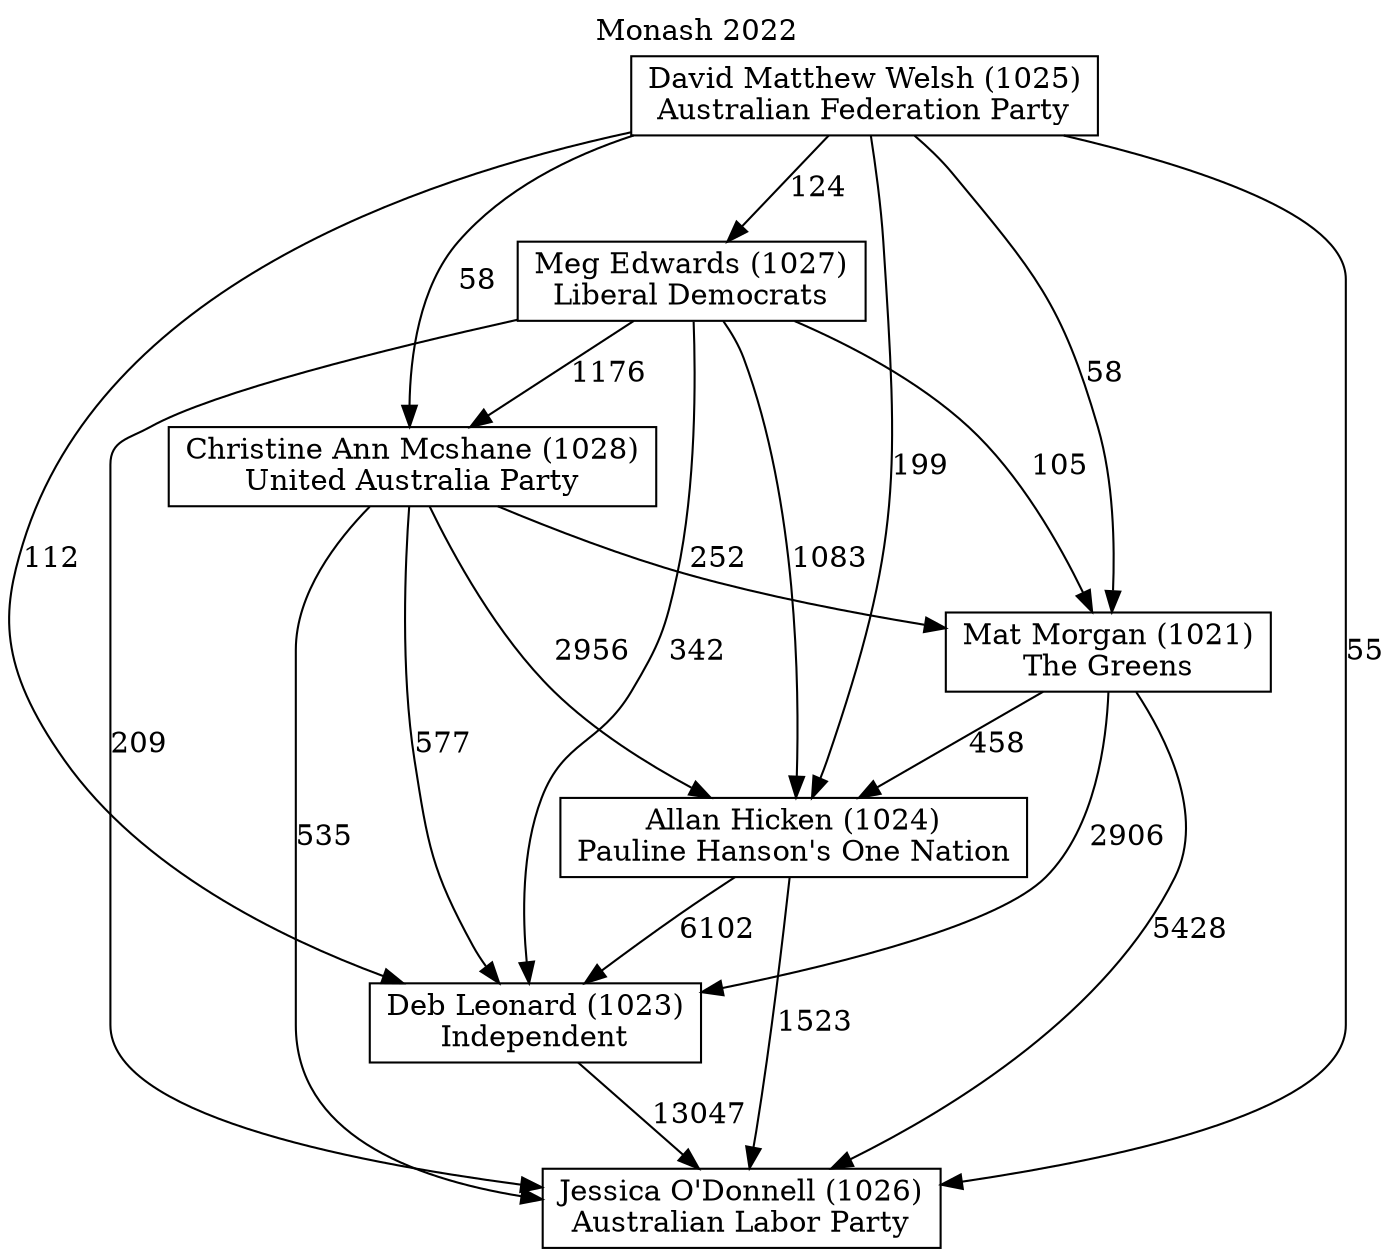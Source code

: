 // House preference flow
digraph "Jessica O'Donnell (1026)_Monash_2022" {
	graph [label="Monash 2022" labelloc=t mclimit=10]
	node [shape=box]
	"David Matthew Welsh (1025)" [label="David Matthew Welsh (1025)
Australian Federation Party"]
	"Meg Edwards (1027)" [label="Meg Edwards (1027)
Liberal Democrats"]
	"Mat Morgan (1021)" [label="Mat Morgan (1021)
The Greens"]
	"Jessica O'Donnell (1026)" [label="Jessica O'Donnell (1026)
Australian Labor Party"]
	"Christine Ann Mcshane (1028)" [label="Christine Ann Mcshane (1028)
United Australia Party"]
	"Allan Hicken (1024)" [label="Allan Hicken (1024)
Pauline Hanson's One Nation"]
	"Deb Leonard (1023)" [label="Deb Leonard (1023)
Independent"]
	"Mat Morgan (1021)" -> "Jessica O'Donnell (1026)" [label=5428]
	"David Matthew Welsh (1025)" -> "Deb Leonard (1023)" [label=112]
	"Meg Edwards (1027)" -> "Christine Ann Mcshane (1028)" [label=1176]
	"David Matthew Welsh (1025)" -> "Meg Edwards (1027)" [label=124]
	"Christine Ann Mcshane (1028)" -> "Allan Hicken (1024)" [label=2956]
	"Meg Edwards (1027)" -> "Mat Morgan (1021)" [label=105]
	"David Matthew Welsh (1025)" -> "Jessica O'Donnell (1026)" [label=55]
	"Deb Leonard (1023)" -> "Jessica O'Donnell (1026)" [label=13047]
	"Mat Morgan (1021)" -> "Deb Leonard (1023)" [label=2906]
	"Meg Edwards (1027)" -> "Jessica O'Donnell (1026)" [label=209]
	"Meg Edwards (1027)" -> "Deb Leonard (1023)" [label=342]
	"Allan Hicken (1024)" -> "Deb Leonard (1023)" [label=6102]
	"Allan Hicken (1024)" -> "Jessica O'Donnell (1026)" [label=1523]
	"Christine Ann Mcshane (1028)" -> "Jessica O'Donnell (1026)" [label=535]
	"David Matthew Welsh (1025)" -> "Mat Morgan (1021)" [label=58]
	"Christine Ann Mcshane (1028)" -> "Mat Morgan (1021)" [label=252]
	"David Matthew Welsh (1025)" -> "Allan Hicken (1024)" [label=199]
	"Mat Morgan (1021)" -> "Allan Hicken (1024)" [label=458]
	"Meg Edwards (1027)" -> "Allan Hicken (1024)" [label=1083]
	"Christine Ann Mcshane (1028)" -> "Deb Leonard (1023)" [label=577]
	"David Matthew Welsh (1025)" -> "Christine Ann Mcshane (1028)" [label=58]
}
